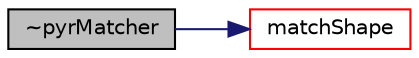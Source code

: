 digraph "~pyrMatcher"
{
  bgcolor="transparent";
  edge [fontname="Helvetica",fontsize="10",labelfontname="Helvetica",labelfontsize="10"];
  node [fontname="Helvetica",fontsize="10",shape=record];
  rankdir="LR";
  Node2 [label="~pyrMatcher",height=0.2,width=0.4,color="black", fillcolor="grey75", style="filled", fontcolor="black"];
  Node2 -> Node3 [color="midnightblue",fontsize="10",style="solid",fontname="Helvetica"];
  Node3 [label="matchShape",height=0.2,width=0.4,color="red",URL="$a28333.html#a1eba155714e7031777891b5d224b67fc",tooltip="Low level shape recognition. Return true if matches. "];
}
